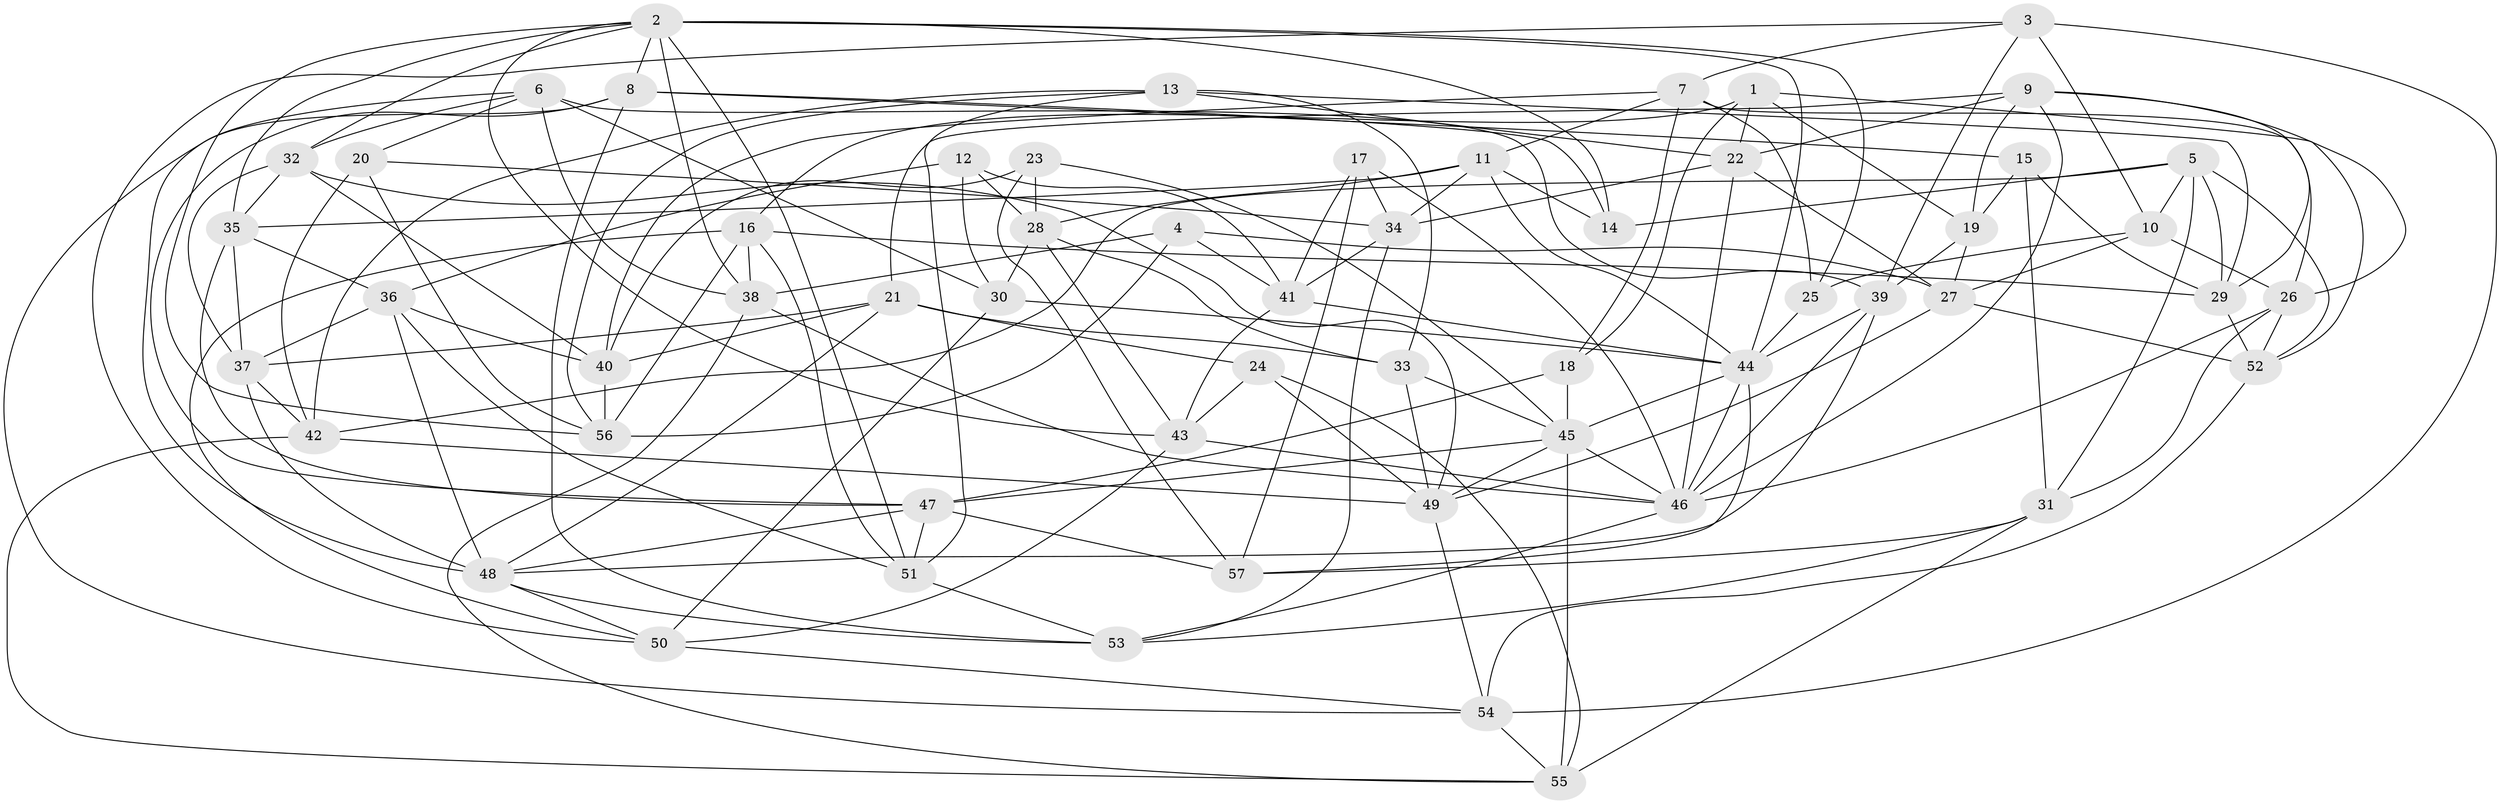 // original degree distribution, {4: 1.0}
// Generated by graph-tools (version 1.1) at 2025/27/03/09/25 03:27:00]
// undirected, 57 vertices, 166 edges
graph export_dot {
graph [start="1"]
  node [color=gray90,style=filled];
  1;
  2;
  3;
  4;
  5;
  6;
  7;
  8;
  9;
  10;
  11;
  12;
  13;
  14;
  15;
  16;
  17;
  18;
  19;
  20;
  21;
  22;
  23;
  24;
  25;
  26;
  27;
  28;
  29;
  30;
  31;
  32;
  33;
  34;
  35;
  36;
  37;
  38;
  39;
  40;
  41;
  42;
  43;
  44;
  45;
  46;
  47;
  48;
  49;
  50;
  51;
  52;
  53;
  54;
  55;
  56;
  57;
  1 -- 16 [weight=1.0];
  1 -- 18 [weight=1.0];
  1 -- 19 [weight=2.0];
  1 -- 22 [weight=1.0];
  1 -- 52 [weight=1.0];
  2 -- 8 [weight=1.0];
  2 -- 14 [weight=1.0];
  2 -- 25 [weight=1.0];
  2 -- 32 [weight=1.0];
  2 -- 35 [weight=1.0];
  2 -- 38 [weight=1.0];
  2 -- 43 [weight=1.0];
  2 -- 44 [weight=1.0];
  2 -- 51 [weight=1.0];
  2 -- 56 [weight=1.0];
  3 -- 7 [weight=1.0];
  3 -- 10 [weight=2.0];
  3 -- 39 [weight=1.0];
  3 -- 50 [weight=1.0];
  3 -- 54 [weight=1.0];
  4 -- 27 [weight=1.0];
  4 -- 38 [weight=1.0];
  4 -- 41 [weight=1.0];
  4 -- 56 [weight=1.0];
  5 -- 10 [weight=1.0];
  5 -- 14 [weight=1.0];
  5 -- 29 [weight=1.0];
  5 -- 31 [weight=1.0];
  5 -- 42 [weight=1.0];
  5 -- 52 [weight=1.0];
  6 -- 20 [weight=1.0];
  6 -- 30 [weight=1.0];
  6 -- 32 [weight=1.0];
  6 -- 38 [weight=1.0];
  6 -- 39 [weight=1.0];
  6 -- 48 [weight=1.0];
  7 -- 11 [weight=1.0];
  7 -- 18 [weight=1.0];
  7 -- 25 [weight=1.0];
  7 -- 26 [weight=1.0];
  7 -- 40 [weight=1.0];
  8 -- 14 [weight=1.0];
  8 -- 15 [weight=1.0];
  8 -- 47 [weight=1.0];
  8 -- 53 [weight=1.0];
  8 -- 54 [weight=1.0];
  9 -- 19 [weight=1.0];
  9 -- 21 [weight=1.0];
  9 -- 22 [weight=1.0];
  9 -- 26 [weight=1.0];
  9 -- 29 [weight=1.0];
  9 -- 46 [weight=1.0];
  10 -- 25 [weight=1.0];
  10 -- 26 [weight=1.0];
  10 -- 27 [weight=1.0];
  11 -- 14 [weight=1.0];
  11 -- 28 [weight=1.0];
  11 -- 34 [weight=1.0];
  11 -- 35 [weight=1.0];
  11 -- 44 [weight=1.0];
  12 -- 28 [weight=1.0];
  12 -- 30 [weight=1.0];
  12 -- 36 [weight=1.0];
  12 -- 41 [weight=1.0];
  13 -- 22 [weight=1.0];
  13 -- 29 [weight=1.0];
  13 -- 33 [weight=1.0];
  13 -- 42 [weight=1.0];
  13 -- 51 [weight=1.0];
  13 -- 56 [weight=1.0];
  15 -- 19 [weight=1.0];
  15 -- 29 [weight=1.0];
  15 -- 31 [weight=1.0];
  16 -- 29 [weight=1.0];
  16 -- 38 [weight=1.0];
  16 -- 50 [weight=1.0];
  16 -- 51 [weight=1.0];
  16 -- 56 [weight=1.0];
  17 -- 34 [weight=1.0];
  17 -- 41 [weight=1.0];
  17 -- 46 [weight=1.0];
  17 -- 57 [weight=1.0];
  18 -- 45 [weight=1.0];
  18 -- 47 [weight=1.0];
  19 -- 27 [weight=1.0];
  19 -- 39 [weight=1.0];
  20 -- 34 [weight=1.0];
  20 -- 42 [weight=1.0];
  20 -- 56 [weight=1.0];
  21 -- 24 [weight=1.0];
  21 -- 33 [weight=1.0];
  21 -- 37 [weight=1.0];
  21 -- 40 [weight=1.0];
  21 -- 48 [weight=1.0];
  22 -- 27 [weight=1.0];
  22 -- 34 [weight=1.0];
  22 -- 46 [weight=1.0];
  23 -- 28 [weight=1.0];
  23 -- 40 [weight=1.0];
  23 -- 45 [weight=1.0];
  23 -- 57 [weight=1.0];
  24 -- 43 [weight=1.0];
  24 -- 49 [weight=1.0];
  24 -- 55 [weight=1.0];
  25 -- 44 [weight=1.0];
  26 -- 31 [weight=1.0];
  26 -- 46 [weight=1.0];
  26 -- 52 [weight=1.0];
  27 -- 49 [weight=1.0];
  27 -- 52 [weight=1.0];
  28 -- 30 [weight=1.0];
  28 -- 33 [weight=1.0];
  28 -- 43 [weight=1.0];
  29 -- 52 [weight=1.0];
  30 -- 44 [weight=2.0];
  30 -- 50 [weight=1.0];
  31 -- 53 [weight=1.0];
  31 -- 55 [weight=1.0];
  31 -- 57 [weight=1.0];
  32 -- 35 [weight=1.0];
  32 -- 37 [weight=1.0];
  32 -- 40 [weight=1.0];
  32 -- 49 [weight=1.0];
  33 -- 45 [weight=1.0];
  33 -- 49 [weight=2.0];
  34 -- 41 [weight=1.0];
  34 -- 53 [weight=1.0];
  35 -- 36 [weight=1.0];
  35 -- 37 [weight=1.0];
  35 -- 47 [weight=1.0];
  36 -- 37 [weight=1.0];
  36 -- 40 [weight=1.0];
  36 -- 48 [weight=1.0];
  36 -- 51 [weight=1.0];
  37 -- 42 [weight=1.0];
  37 -- 48 [weight=1.0];
  38 -- 46 [weight=1.0];
  38 -- 55 [weight=1.0];
  39 -- 44 [weight=1.0];
  39 -- 46 [weight=1.0];
  39 -- 48 [weight=1.0];
  40 -- 56 [weight=1.0];
  41 -- 43 [weight=1.0];
  41 -- 44 [weight=1.0];
  42 -- 49 [weight=1.0];
  42 -- 55 [weight=1.0];
  43 -- 46 [weight=1.0];
  43 -- 50 [weight=1.0];
  44 -- 45 [weight=1.0];
  44 -- 46 [weight=1.0];
  44 -- 57 [weight=1.0];
  45 -- 46 [weight=1.0];
  45 -- 47 [weight=1.0];
  45 -- 49 [weight=1.0];
  45 -- 55 [weight=1.0];
  46 -- 53 [weight=1.0];
  47 -- 48 [weight=1.0];
  47 -- 51 [weight=1.0];
  47 -- 57 [weight=2.0];
  48 -- 50 [weight=1.0];
  48 -- 53 [weight=1.0];
  49 -- 54 [weight=1.0];
  50 -- 54 [weight=1.0];
  51 -- 53 [weight=1.0];
  52 -- 54 [weight=1.0];
  54 -- 55 [weight=1.0];
}
